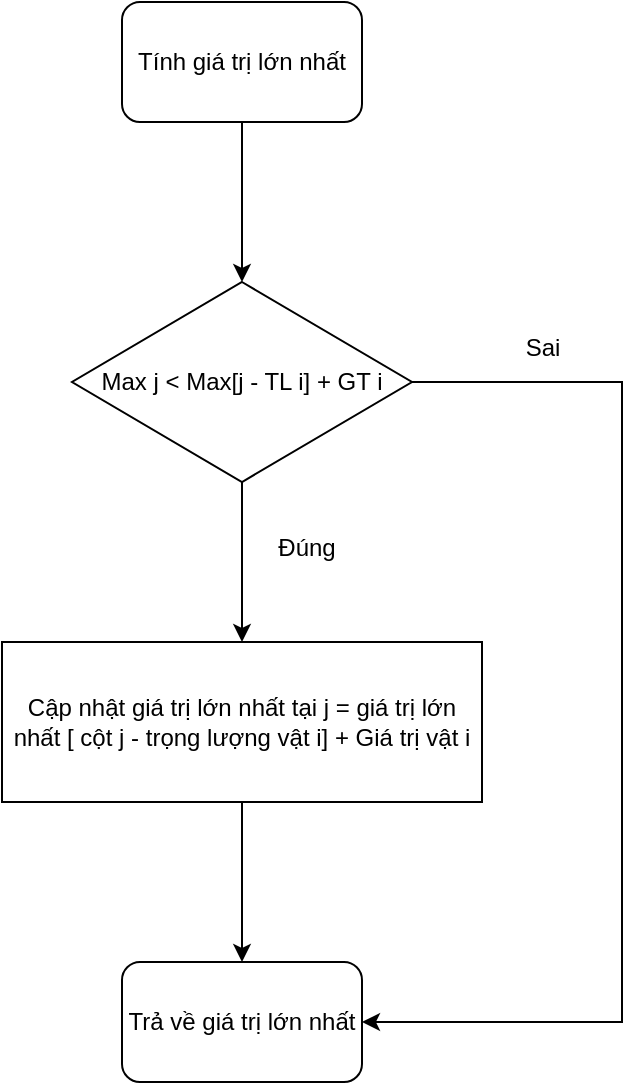 <mxfile version="24.7.17">
  <diagram name="Page-1" id="u5Cy5Z3deVTKN5Q23Wih">
    <mxGraphModel dx="1036" dy="654" grid="1" gridSize="10" guides="1" tooltips="1" connect="1" arrows="1" fold="1" page="1" pageScale="1" pageWidth="850" pageHeight="1100" math="0" shadow="0">
      <root>
        <mxCell id="0" />
        <mxCell id="1" parent="0" />
        <mxCell id="roSSIclZ34Tv-HlK5Aqq-1" value="Tính giá trị lớn nhất" style="rounded=1;whiteSpace=wrap;html=1;" vertex="1" parent="1">
          <mxGeometry x="350" y="40" width="120" height="60" as="geometry" />
        </mxCell>
        <mxCell id="roSSIclZ34Tv-HlK5Aqq-2" value="Max j &amp;lt; Max[j - TL i] + GT i" style="rhombus;whiteSpace=wrap;html=1;" vertex="1" parent="1">
          <mxGeometry x="325" y="180" width="170" height="100" as="geometry" />
        </mxCell>
        <mxCell id="roSSIclZ34Tv-HlK5Aqq-3" value="Cập nhật giá trị lớn nhất tại j = giá trị lớn nhất [ cột j - trọng lượng vật i] + Giá trị vật i" style="rounded=0;whiteSpace=wrap;html=1;" vertex="1" parent="1">
          <mxGeometry x="290" y="360" width="240" height="80" as="geometry" />
        </mxCell>
        <mxCell id="roSSIclZ34Tv-HlK5Aqq-4" value="Trả về giá trị lớn nhất" style="rounded=1;whiteSpace=wrap;html=1;" vertex="1" parent="1">
          <mxGeometry x="350" y="520" width="120" height="60" as="geometry" />
        </mxCell>
        <mxCell id="roSSIclZ34Tv-HlK5Aqq-5" value="" style="endArrow=classic;html=1;rounded=0;exitX=0.5;exitY=1;exitDx=0;exitDy=0;entryX=0.5;entryY=0;entryDx=0;entryDy=0;" edge="1" parent="1" source="roSSIclZ34Tv-HlK5Aqq-1" target="roSSIclZ34Tv-HlK5Aqq-2">
          <mxGeometry width="50" height="50" relative="1" as="geometry">
            <mxPoint x="400" y="360" as="sourcePoint" />
            <mxPoint x="450" y="310" as="targetPoint" />
          </mxGeometry>
        </mxCell>
        <mxCell id="roSSIclZ34Tv-HlK5Aqq-6" value="" style="endArrow=classic;html=1;rounded=0;exitX=0.5;exitY=1;exitDx=0;exitDy=0;entryX=0.5;entryY=0;entryDx=0;entryDy=0;" edge="1" parent="1" source="roSSIclZ34Tv-HlK5Aqq-2" target="roSSIclZ34Tv-HlK5Aqq-3">
          <mxGeometry width="50" height="50" relative="1" as="geometry">
            <mxPoint x="420" y="110" as="sourcePoint" />
            <mxPoint x="420" y="190" as="targetPoint" />
          </mxGeometry>
        </mxCell>
        <mxCell id="roSSIclZ34Tv-HlK5Aqq-7" value="" style="endArrow=classic;html=1;rounded=0;exitX=0.5;exitY=1;exitDx=0;exitDy=0;entryX=0.5;entryY=0;entryDx=0;entryDy=0;" edge="1" parent="1" source="roSSIclZ34Tv-HlK5Aqq-3" target="roSSIclZ34Tv-HlK5Aqq-4">
          <mxGeometry width="50" height="50" relative="1" as="geometry">
            <mxPoint x="420" y="290" as="sourcePoint" />
            <mxPoint x="420" y="370" as="targetPoint" />
          </mxGeometry>
        </mxCell>
        <mxCell id="roSSIclZ34Tv-HlK5Aqq-8" value="Đúng" style="text;html=1;align=center;verticalAlign=middle;resizable=0;points=[];autosize=1;strokeColor=none;fillColor=none;" vertex="1" parent="1">
          <mxGeometry x="417" y="298" width="50" height="30" as="geometry" />
        </mxCell>
        <mxCell id="roSSIclZ34Tv-HlK5Aqq-9" value="" style="endArrow=classic;html=1;rounded=0;entryX=1;entryY=0.5;entryDx=0;entryDy=0;exitX=1;exitY=0.5;exitDx=0;exitDy=0;" edge="1" parent="1" source="roSSIclZ34Tv-HlK5Aqq-2" target="roSSIclZ34Tv-HlK5Aqq-4">
          <mxGeometry width="50" height="50" relative="1" as="geometry">
            <mxPoint x="400" y="360" as="sourcePoint" />
            <mxPoint x="450" y="310" as="targetPoint" />
            <Array as="points">
              <mxPoint x="600" y="230" />
              <mxPoint x="600" y="550" />
            </Array>
          </mxGeometry>
        </mxCell>
        <mxCell id="roSSIclZ34Tv-HlK5Aqq-10" value="Sai" style="text;html=1;align=center;verticalAlign=middle;resizable=0;points=[];autosize=1;strokeColor=none;fillColor=none;" vertex="1" parent="1">
          <mxGeometry x="540" y="198" width="40" height="30" as="geometry" />
        </mxCell>
      </root>
    </mxGraphModel>
  </diagram>
</mxfile>
